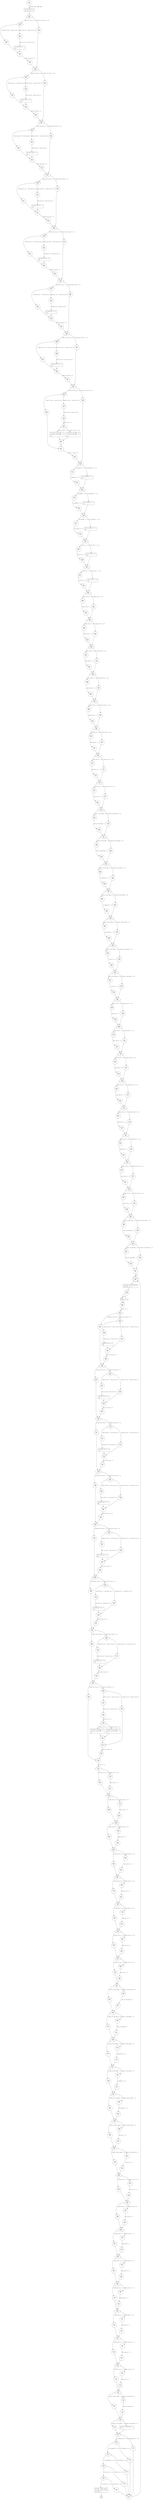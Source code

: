 digraph start_simulation {
137 [shape="circle" label="N137\n407"]
138 [shape="circle" label="N138\n406"]
140 [shape="diamond" label="N140\n404"]
142 [shape="diamond" label="N142\n402"]
143 [shape="circle" label="N143\n403"]
141 [shape="diamond" label="N141\n395"]
151 [shape="diamond" label="N151\n393"]
152 [shape="circle" label="N152\n394"]
150 [shape="diamond" label="N150\n386"]
160 [shape="diamond" label="N160\n384"]
161 [shape="circle" label="N161\n385"]
159 [shape="diamond" label="N159\n377"]
169 [shape="diamond" label="N169\n375"]
170 [shape="circle" label="N170\n376"]
168 [shape="diamond" label="N168\n368"]
178 [shape="diamond" label="N178\n366"]
179 [shape="circle" label="N179\n367"]
177 [shape="diamond" label="N177\n359"]
187 [shape="diamond" label="N187\n357"]
188 [shape="circle" label="N188\n358"]
186 [shape="diamond" label="N186\n350"]
196 [shape="diamond" label="N196\n348"]
197 [shape="circle" label="N197\n349"]
195 [shape="diamond" label="N195\n341"]
205 [shape="diamond" label="N205\n339"]
206 [shape="circle" label="N206\n340"]
204 [shape="diamond" label="N204\n325"]
221 [shape="circle" label="N221\n322"]
222 [shape="circle" label="N222\n324"]
220 [shape="diamond" label="N220\n320"]
226 [shape="circle" label="N226\n317"]
227 [shape="circle" label="N227\n319"]
225 [shape="diamond" label="N225\n315"]
231 [shape="circle" label="N231\n312"]
232 [shape="circle" label="N232\n314"]
230 [shape="diamond" label="N230\n310"]
236 [shape="circle" label="N236\n307"]
237 [shape="circle" label="N237\n309"]
235 [shape="diamond" label="N235\n305"]
241 [shape="circle" label="N241\n302"]
242 [shape="circle" label="N242\n304"]
240 [shape="diamond" label="N240\n300"]
246 [shape="circle" label="N246\n298"]
247 [shape="circle" label="N247\n299"]
245 [shape="diamond" label="N245\n296"]
250 [shape="circle" label="N250\n294"]
251 [shape="circle" label="N251\n295"]
249 [shape="diamond" label="N249\n292"]
254 [shape="circle" label="N254\n290"]
255 [shape="circle" label="N255\n291"]
253 [shape="diamond" label="N253\n288"]
258 [shape="circle" label="N258\n286"]
259 [shape="circle" label="N259\n287"]
257 [shape="diamond" label="N257\n284"]
262 [shape="circle" label="N262\n282"]
263 [shape="circle" label="N263\n283"]
261 [shape="diamond" label="N261\n280"]
266 [shape="circle" label="N266\n278"]
267 [shape="circle" label="N267\n279"]
265 [shape="diamond" label="N265\n276"]
270 [shape="circle" label="N270\n274"]
271 [shape="circle" label="N271\n275"]
269 [shape="diamond" label="N269\n272"]
274 [shape="circle" label="N274\n270"]
275 [shape="circle" label="N275\n271"]
273 [shape="diamond" label="N273\n268"]
278 [shape="circle" label="N278\n266"]
279 [shape="circle" label="N279\n267"]
277 [shape="diamond" label="N277\n264"]
282 [shape="circle" label="N282\n262"]
283 [shape="circle" label="N283\n263"]
281 [shape="diamond" label="N281\n260"]
286 [shape="circle" label="N286\n258"]
287 [shape="circle" label="N287\n259"]
285 [shape="diamond" label="N285\n256"]
290 [shape="circle" label="N290\n254"]
291 [shape="circle" label="N291\n255"]
289 [shape="diamond" label="N289\n252"]
294 [shape="circle" label="N294\n250"]
295 [shape="circle" label="N295\n251"]
293 [shape="diamond" label="N293\n248"]
298 [shape="circle" label="N298\n246"]
299 [shape="circle" label="N299\n247"]
297 [shape="diamond" label="N297\n244"]
302 [shape="circle" label="N302\n242"]
303 [shape="circle" label="N303\n243"]
301 [shape="diamond" label="N301\n240"]
306 [shape="circle" label="N306\n238"]
307 [shape="circle" label="N307\n239"]
305 [shape="diamond" label="N305\n236"]
310 [shape="circle" label="N310\n234"]
311 [shape="circle" label="N311\n235"]
309 [shape="diamond" label="N309\n232"]
314 [shape="circle" label="N314\n230"]
315 [shape="circle" label="N315\n231"]
313 [shape="diamond" label="N313\n228"]
318 [shape="circle" label="N318\n226"]
319 [shape="circle" label="N319\n227"]
317 [shape="diamond" label="N317\n224"]
322 [shape="circle" label="N322\n222"]
323 [shape="circle" label="N323\n223"]
321 [shape="diamond" label="N321\n220"]
326 [shape="circle" label="N326\n218"]
327 [shape="circle" label="N327\n219"]
325 [shape="diamond" label="N325\n216"]
330 [shape="circle" label="N330\n214"]
331 [shape="circle" label="N331\n215"]
329 [shape="diamond" label="N329\n212"]
334 [shape="circle" label="N334\n210"]
335 [shape="circle" label="N335\n211"]
333 [shape="diamond" label="N333\n208"]
338 [shape="circle" label="N338\n206"]
339 [shape="circle" label="N339\n207"]
337 [shape="diamond" label="N337\n204"]
342 [shape="circle" label="N342\n202"]
343 [shape="circle" label="N343\n203"]
341 [shape="circle" label="N341\n200"]
345 [shape="doublecircle" label="N345\n199"]
346 [shape="circle" label="N346\n198"]
349 [shape="circle" label="N349\n196"]
350 [shape="circle" label="N350\n195"]
351 [shape="diamond" label="N351\n194"]
353 [shape="diamond" label="N353\n192"]
354 [shape="circle" label="N354\n193"]
352 [shape="diamond" label="N352\n185"]
362 [shape="diamond" label="N362\n183"]
363 [shape="circle" label="N363\n184"]
361 [shape="diamond" label="N361\n176"]
371 [shape="diamond" label="N371\n174"]
372 [shape="circle" label="N372\n175"]
370 [shape="diamond" label="N370\n167"]
380 [shape="diamond" label="N380\n165"]
381 [shape="circle" label="N381\n166"]
379 [shape="diamond" label="N379\n158"]
389 [shape="diamond" label="N389\n156"]
390 [shape="circle" label="N390\n157"]
388 [shape="diamond" label="N388\n149"]
398 [shape="diamond" label="N398\n147"]
399 [shape="circle" label="N399\n148"]
397 [shape="diamond" label="N397\n140"]
407 [shape="diamond" label="N407\n138"]
408 [shape="circle" label="N408\n139"]
406 [shape="diamond" label="N406\n131"]
416 [shape="diamond" label="N416\n129"]
417 [shape="circle" label="N417\n130"]
415 [shape="circle" label="N415\n115"]
431 [shape="diamond" label="N431\n114"]
433 [shape="circle" label="N433\n112"]
434 [shape="circle" label="N434\n113"]
432 [shape="diamond" label="N432\n110"]
437 [shape="circle" label="N437\n108"]
438 [shape="circle" label="N438\n109"]
436 [shape="diamond" label="N436\n106"]
441 [shape="circle" label="N441\n104"]
442 [shape="circle" label="N442\n105"]
440 [shape="diamond" label="N440\n102"]
445 [shape="circle" label="N445\n100"]
446 [shape="circle" label="N446\n101"]
444 [shape="diamond" label="N444\n98"]
449 [shape="circle" label="N449\n96"]
450 [shape="circle" label="N450\n97"]
448 [shape="diamond" label="N448\n94"]
453 [shape="circle" label="N453\n92"]
454 [shape="circle" label="N454\n93"]
452 [shape="diamond" label="N452\n90"]
457 [shape="circle" label="N457\n88"]
458 [shape="circle" label="N458\n89"]
456 [shape="diamond" label="N456\n86"]
461 [shape="circle" label="N461\n84"]
462 [shape="circle" label="N462\n85"]
460 [shape="diamond" label="N460\n82"]
465 [shape="circle" label="N465\n80"]
466 [shape="circle" label="N466\n81"]
464 [shape="diamond" label="N464\n78"]
469 [shape="circle" label="N469\n76"]
470 [shape="circle" label="N470\n77"]
468 [shape="diamond" label="N468\n74"]
473 [shape="circle" label="N473\n72"]
474 [shape="circle" label="N474\n73"]
472 [shape="diamond" label="N472\n70"]
477 [shape="circle" label="N477\n68"]
478 [shape="circle" label="N478\n69"]
476 [shape="diamond" label="N476\n66"]
481 [shape="circle" label="N481\n64"]
482 [shape="circle" label="N482\n65"]
480 [shape="diamond" label="N480\n62"]
485 [shape="circle" label="N485\n60"]
486 [shape="circle" label="N486\n61"]
484 [shape="diamond" label="N484\n58"]
489 [shape="circle" label="N489\n56"]
490 [shape="circle" label="N490\n57"]
488 [shape="diamond" label="N488\n54"]
493 [shape="circle" label="N493\n52"]
494 [shape="circle" label="N494\n53"]
492 [shape="diamond" label="N492\n50"]
497 [shape="circle" label="N497\n48"]
498 [shape="circle" label="N498\n49"]
496 [shape="diamond" label="N496\n46"]
501 [shape="circle" label="N501\n44"]
502 [shape="circle" label="N502\n45"]
500 [shape="diamond" label="N500\n42"]
505 [shape="circle" label="N505\n40"]
506 [shape="circle" label="N506\n41"]
504 [shape="diamond" label="N504\n38"]
509 [shape="circle" label="N509\n36"]
510 [shape="circle" label="N510\n37"]
508 [shape="diamond" label="N508\n34"]
513 [shape="circle" label="N513\n32"]
514 [shape="circle" label="N514\n33"]
512 [shape="diamond" label="N512\n30"]
517 [shape="circle" label="N517\n28"]
518 [shape="circle" label="N518\n29"]
516 [shape="diamond" label="N516\n26"]
521 [shape="circle" label="N521\n24"]
522 [shape="circle" label="N522\n25"]
520 [shape="diamond" label="N520\n22"]
525 [shape="circle" label="N525\n20"]
526 [shape="circle" label="N526\n21"]
524 [shape="diamond" label="N524\n18"]
529 [shape="circle" label="N529\n16"]
530 [shape="circle" label="N530\n17"]
528 [shape="diamond" label="N528\n14"]
533 [shape="circle" label="N533\n1"]
534 [shape="diamond" label="N534\n13"]
536 [shape="circle" label="N536\n2"]
537 [shape="diamond" label="N537\n12"]
539 [shape="circle" label="N539\n3"]
540 [shape="diamond" label="N540\n11"]
542 [shape="circle" label="N542\n4"]
543 [shape="diamond" label="N543\n10"]
545 [shape="circle" label="N545\n5"]
546 [shape="circle" label="N546\n9"]
532 [shape="circle" label="N532\n0"]
527 [shape="circle" label="N527\n19"]
523 [shape="circle" label="N523\n23"]
519 [shape="circle" label="N519\n27"]
515 [shape="circle" label="N515\n31"]
511 [shape="circle" label="N511\n35"]
507 [shape="circle" label="N507\n39"]
503 [shape="circle" label="N503\n43"]
499 [shape="circle" label="N499\n47"]
495 [shape="circle" label="N495\n51"]
491 [shape="circle" label="N491\n55"]
487 [shape="circle" label="N487\n59"]
483 [shape="circle" label="N483\n63"]
479 [shape="circle" label="N479\n67"]
475 [shape="circle" label="N475\n71"]
471 [shape="circle" label="N471\n75"]
467 [shape="circle" label="N467\n79"]
463 [shape="circle" label="N463\n83"]
459 [shape="circle" label="N459\n87"]
455 [shape="circle" label="N455\n91"]
451 [shape="circle" label="N451\n95"]
447 [shape="circle" label="N447\n99"]
443 [shape="circle" label="N443\n103"]
439 [shape="circle" label="N439\n107"]
435 [shape="circle" label="N435\n111"]
419 [shape="circle" label="N419\n127"]
420 [shape="circle" label="N420\n128"]
418 [shape="circle" label="N418\n117"]
430 [shape="circle" label="N430\n116"]
421 [shape="circle" label="N421\n126"]
422 [shape="diamond" label="N422\n125"]
424 [shape="circle" label="N424\n121"]
425 [shape="circle" label="N425\n124"]
423 [shape="circle" label="N423\n118"]
410 [shape="circle" label="N410\n136"]
411 [shape="circle" label="N411\n137"]
409 [shape="circle" label="N409\n133"]
414 [shape="circle" label="N414\n132"]
412 [shape="circle" label="N412\n135"]
401 [shape="circle" label="N401\n145"]
402 [shape="circle" label="N402\n146"]
400 [shape="circle" label="N400\n142"]
405 [shape="circle" label="N405\n141"]
403 [shape="circle" label="N403\n144"]
392 [shape="circle" label="N392\n154"]
393 [shape="circle" label="N393\n155"]
391 [shape="circle" label="N391\n151"]
396 [shape="circle" label="N396\n150"]
394 [shape="circle" label="N394\n153"]
383 [shape="circle" label="N383\n163"]
384 [shape="circle" label="N384\n164"]
382 [shape="circle" label="N382\n160"]
387 [shape="circle" label="N387\n159"]
385 [shape="circle" label="N385\n162"]
374 [shape="circle" label="N374\n172"]
375 [shape="circle" label="N375\n173"]
373 [shape="circle" label="N373\n169"]
378 [shape="circle" label="N378\n168"]
376 [shape="circle" label="N376\n171"]
365 [shape="circle" label="N365\n181"]
366 [shape="circle" label="N366\n182"]
364 [shape="circle" label="N364\n178"]
369 [shape="circle" label="N369\n177"]
367 [shape="circle" label="N367\n180"]
356 [shape="circle" label="N356\n190"]
357 [shape="circle" label="N357\n191"]
355 [shape="circle" label="N355\n187"]
360 [shape="circle" label="N360\n186"]
358 [shape="circle" label="N358\n189"]
344 [shape="circle" label="N344\n201"]
340 [shape="circle" label="N340\n205"]
336 [shape="circle" label="N336\n209"]
332 [shape="circle" label="N332\n213"]
328 [shape="circle" label="N328\n217"]
324 [shape="circle" label="N324\n221"]
320 [shape="circle" label="N320\n225"]
316 [shape="circle" label="N316\n229"]
312 [shape="circle" label="N312\n233"]
308 [shape="circle" label="N308\n237"]
304 [shape="circle" label="N304\n241"]
300 [shape="circle" label="N300\n245"]
296 [shape="circle" label="N296\n249"]
292 [shape="circle" label="N292\n253"]
288 [shape="circle" label="N288\n257"]
284 [shape="circle" label="N284\n261"]
280 [shape="circle" label="N280\n265"]
276 [shape="circle" label="N276\n269"]
272 [shape="circle" label="N272\n273"]
268 [shape="circle" label="N268\n277"]
264 [shape="circle" label="N264\n281"]
260 [shape="circle" label="N260\n285"]
256 [shape="circle" label="N256\n289"]
252 [shape="circle" label="N252\n293"]
248 [shape="circle" label="N248\n297"]
243 [shape="circle" label="N243\n301"]
238 [shape="circle" label="N238\n306"]
233 [shape="circle" label="N233\n311"]
228 [shape="circle" label="N228\n316"]
223 [shape="circle" label="N223\n321"]
208 [shape="circle" label="N208\n337"]
209 [shape="circle" label="N209\n338"]
207 [shape="circle" label="N207\n327"]
219 [shape="circle" label="N219\n326"]
210 [shape="circle" label="N210\n336"]
211 [shape="diamond" label="N211\n335"]
213 [shape="circle" label="N213\n331"]
214 [shape="circle" label="N214\n334"]
212 [shape="circle" label="N212\n328"]
199 [shape="circle" label="N199\n346"]
200 [shape="circle" label="N200\n347"]
198 [shape="circle" label="N198\n343"]
203 [shape="circle" label="N203\n342"]
201 [shape="circle" label="N201\n345"]
190 [shape="circle" label="N190\n355"]
191 [shape="circle" label="N191\n356"]
189 [shape="circle" label="N189\n352"]
194 [shape="circle" label="N194\n351"]
192 [shape="circle" label="N192\n354"]
181 [shape="circle" label="N181\n364"]
182 [shape="circle" label="N182\n365"]
180 [shape="circle" label="N180\n361"]
185 [shape="circle" label="N185\n360"]
183 [shape="circle" label="N183\n363"]
172 [shape="circle" label="N172\n373"]
173 [shape="circle" label="N173\n374"]
171 [shape="circle" label="N171\n370"]
176 [shape="circle" label="N176\n369"]
174 [shape="circle" label="N174\n372"]
163 [shape="circle" label="N163\n382"]
164 [shape="circle" label="N164\n383"]
162 [shape="circle" label="N162\n379"]
167 [shape="circle" label="N167\n378"]
165 [shape="circle" label="N165\n381"]
154 [shape="circle" label="N154\n391"]
155 [shape="circle" label="N155\n392"]
153 [shape="circle" label="N153\n388"]
158 [shape="circle" label="N158\n387"]
156 [shape="circle" label="N156\n390"]
145 [shape="circle" label="N145\n400"]
146 [shape="circle" label="N146\n401"]
144 [shape="circle" label="N144\n397"]
149 [shape="circle" label="N149\n396"]
147 [shape="circle" label="N147\n399"]
138 [style="filled,bold" penwidth="1" fillcolor="white" fontname="Courier New" shape="Mrecord" label=<<table border="0" cellborder="0" cellpadding="3" bgcolor="white"><tr><td align="right">138</td><td align="left">int kernel_st;</td></tr><tr><td align="right">139</td><td align="left">kernel_st = 0;</td></tr></table>>]
138 -> 140[label=""]
222 [style="filled,bold" penwidth="1" fillcolor="white" fontname="Courier New" shape="Mrecord" label=<<table border="0" cellborder="0" cellpadding="3" bgcolor="white"><tr><td align="right">222</td><td align="left">N_generate_st = 2;</td></tr><tr><td align="right">224</td><td align="left"></td></tr></table>>]
222 -> 220[label=""]
227 [style="filled,bold" penwidth="1" fillcolor="white" fontname="Courier New" shape="Mrecord" label=<<table border="0" cellborder="0" cellpadding="3" bgcolor="white"><tr><td align="right">227</td><td align="left">S1_addsub_st = 2;</td></tr><tr><td align="right">229</td><td align="left"></td></tr></table>>]
227 -> 225[label=""]
232 [style="filled,bold" penwidth="1" fillcolor="white" fontname="Courier New" shape="Mrecord" label=<<table border="0" cellborder="0" cellpadding="3" bgcolor="white"><tr><td align="right">232</td><td align="left">S2_presdbl_st = 2;</td></tr><tr><td align="right">234</td><td align="left"></td></tr></table>>]
232 -> 230[label=""]
237 [style="filled,bold" penwidth="1" fillcolor="white" fontname="Courier New" shape="Mrecord" label=<<table border="0" cellborder="0" cellpadding="3" bgcolor="white"><tr><td align="right">237</td><td align="left">S3_zero_st = 2;</td></tr><tr><td align="right">239</td><td align="left"></td></tr></table>>]
237 -> 235[label=""]
242 [style="filled,bold" penwidth="1" fillcolor="white" fontname="Courier New" shape="Mrecord" label=<<table border="0" cellborder="0" cellpadding="3" bgcolor="white"><tr><td align="right">242</td><td align="left">D_print_st = 2;</td></tr><tr><td align="right">244</td><td align="left"></td></tr></table>>]
242 -> 240[label=""]
346 [style="filled,bold" penwidth="1" fillcolor="white" fontname="Courier New" shape="Mrecord" label=<<table border="0" cellborder="0" cellpadding="3" bgcolor="white"><tr><td align="right">346</td><td align="left">Label: while_1_continue</td></tr><tr><td align="right">348</td><td align="left">kernel_st = 1;</td></tr></table>>]
346 -> 349[label=""]
546 [style="filled,bold" penwidth="1" fillcolor="white" fontname="Courier New" shape="Mrecord" label=<<table border="0" cellborder="0" cellpadding="3" bgcolor="white"><tr><td align="right">546</td><td align="left">Goto: while_1_break</td></tr><tr><td align="right">548</td><td align="left">Label: while_1_break</td></tr><tr><td align="right">549</td><td align="left">return;</td></tr></table>>]
546 -> 136[label=""]
529 [style="filled,bold" penwidth="1" fillcolor="white" fontname="Courier New" shape="Mrecord" label=<<table border="0" cellborder="0" cellpadding="3" bgcolor="white"><tr><td align="right">529</td><td align="left">main_clk_neg_edge = 2;</td></tr><tr><td align="right">531</td><td align="left"></td></tr></table>>]
529 -> 528[label=""]
425 [style="filled,bold" penwidth="1" fillcolor="white" fontname="Courier New" shape="Mrecord" label=<<table border="0" cellborder="0" cellpadding="3" bgcolor="white"><tr><td align="right">425</td><td align="left">main_clk_neg_edge = 0;</td></tr><tr><td align="right">428</td><td align="left">main_clk_pos_edge = 2;</td></tr><tr><td align="right">429</td><td align="left"></td></tr></table>>]
425 -> 423[label=""]
424 [style="filled,bold" penwidth="1" fillcolor="white" fontname="Courier New" shape="Mrecord" label=<<table border="0" cellborder="0" cellpadding="3" bgcolor="white"><tr><td align="right">424</td><td align="left">main_clk_pos_edge = 0;</td></tr><tr><td align="right">426</td><td align="left">main_clk_neg_edge = 2;</td></tr><tr><td align="right">427</td><td align="left"></td></tr></table>>]
424 -> 423[label=""]
412 [style="filled,bold" penwidth="1" fillcolor="white" fontname="Courier New" shape="Mrecord" label=<<table border="0" cellborder="0" cellpadding="3" bgcolor="white"><tr><td align="right">412</td><td align="left">main_zero_ev = 0;</td></tr><tr><td align="right">413</td><td align="left"></td></tr></table>>]
412 -> 409[label=""]
403 [style="filled,bold" penwidth="1" fillcolor="white" fontname="Courier New" shape="Mrecord" label=<<table border="0" cellborder="0" cellpadding="3" bgcolor="white"><tr><td align="right">403</td><td align="left">main_dbl_ev = 0;</td></tr><tr><td align="right">404</td><td align="left"></td></tr></table>>]
403 -> 400[label=""]
394 [style="filled,bold" penwidth="1" fillcolor="white" fontname="Courier New" shape="Mrecord" label=<<table border="0" cellborder="0" cellpadding="3" bgcolor="white"><tr><td align="right">394</td><td align="left">main_pres_ev = 0;</td></tr><tr><td align="right">395</td><td align="left"></td></tr></table>>]
394 -> 391[label=""]
385 [style="filled,bold" penwidth="1" fillcolor="white" fontname="Courier New" shape="Mrecord" label=<<table border="0" cellborder="0" cellpadding="3" bgcolor="white"><tr><td align="right">385</td><td align="left">main_diff_ev = 0;</td></tr><tr><td align="right">386</td><td align="left"></td></tr></table>>]
385 -> 382[label=""]
376 [style="filled,bold" penwidth="1" fillcolor="white" fontname="Courier New" shape="Mrecord" label=<<table border="0" cellborder="0" cellpadding="3" bgcolor="white"><tr><td align="right">376</td><td align="left">main_sum_ev = 0;</td></tr><tr><td align="right">377</td><td align="left"></td></tr></table>>]
376 -> 373[label=""]
367 [style="filled,bold" penwidth="1" fillcolor="white" fontname="Courier New" shape="Mrecord" label=<<table border="0" cellborder="0" cellpadding="3" bgcolor="white"><tr><td align="right">367</td><td align="left">main_in2_ev = 0;</td></tr><tr><td align="right">368</td><td align="left"></td></tr></table>>]
367 -> 364[label=""]
358 [style="filled,bold" penwidth="1" fillcolor="white" fontname="Courier New" shape="Mrecord" label=<<table border="0" cellborder="0" cellpadding="3" bgcolor="white"><tr><td align="right">358</td><td align="left">main_in1_ev = 0;</td></tr><tr><td align="right">359</td><td align="left"></td></tr></table>>]
358 -> 355[label=""]
214 [style="filled,bold" penwidth="1" fillcolor="white" fontname="Courier New" shape="Mrecord" label=<<table border="0" cellborder="0" cellpadding="3" bgcolor="white"><tr><td align="right">214</td><td align="left">main_clk_neg_edge = 0;</td></tr><tr><td align="right">217</td><td align="left">main_clk_pos_edge = 2;</td></tr><tr><td align="right">218</td><td align="left"></td></tr></table>>]
214 -> 212[label=""]
213 [style="filled,bold" penwidth="1" fillcolor="white" fontname="Courier New" shape="Mrecord" label=<<table border="0" cellborder="0" cellpadding="3" bgcolor="white"><tr><td align="right">213</td><td align="left">main_clk_pos_edge = 0;</td></tr><tr><td align="right">215</td><td align="left">main_clk_neg_edge = 2;</td></tr><tr><td align="right">216</td><td align="left"></td></tr></table>>]
213 -> 212[label=""]
201 [style="filled,bold" penwidth="1" fillcolor="white" fontname="Courier New" shape="Mrecord" label=<<table border="0" cellborder="0" cellpadding="3" bgcolor="white"><tr><td align="right">201</td><td align="left">main_zero_ev = 0;</td></tr><tr><td align="right">202</td><td align="left"></td></tr></table>>]
201 -> 198[label=""]
192 [style="filled,bold" penwidth="1" fillcolor="white" fontname="Courier New" shape="Mrecord" label=<<table border="0" cellborder="0" cellpadding="3" bgcolor="white"><tr><td align="right">192</td><td align="left">main_dbl_ev = 0;</td></tr><tr><td align="right">193</td><td align="left"></td></tr></table>>]
192 -> 189[label=""]
183 [style="filled,bold" penwidth="1" fillcolor="white" fontname="Courier New" shape="Mrecord" label=<<table border="0" cellborder="0" cellpadding="3" bgcolor="white"><tr><td align="right">183</td><td align="left">main_pres_ev = 0;</td></tr><tr><td align="right">184</td><td align="left"></td></tr></table>>]
183 -> 180[label=""]
174 [style="filled,bold" penwidth="1" fillcolor="white" fontname="Courier New" shape="Mrecord" label=<<table border="0" cellborder="0" cellpadding="3" bgcolor="white"><tr><td align="right">174</td><td align="left">main_diff_ev = 0;</td></tr><tr><td align="right">175</td><td align="left"></td></tr></table>>]
174 -> 171[label=""]
165 [style="filled,bold" penwidth="1" fillcolor="white" fontname="Courier New" shape="Mrecord" label=<<table border="0" cellborder="0" cellpadding="3" bgcolor="white"><tr><td align="right">165</td><td align="left">main_sum_ev = 0;</td></tr><tr><td align="right">166</td><td align="left"></td></tr></table>>]
165 -> 162[label=""]
156 [style="filled,bold" penwidth="1" fillcolor="white" fontname="Courier New" shape="Mrecord" label=<<table border="0" cellborder="0" cellpadding="3" bgcolor="white"><tr><td align="right">156</td><td align="left">main_in2_ev = 0;</td></tr><tr><td align="right">157</td><td align="left"></td></tr></table>>]
156 -> 153[label=""]
147 [style="filled,bold" penwidth="1" fillcolor="white" fontname="Courier New" shape="Mrecord" label=<<table border="0" cellborder="0" cellpadding="3" bgcolor="white"><tr><td align="right">147</td><td align="left">main_in1_ev = 0;</td></tr><tr><td align="right">148</td><td align="left"></td></tr></table>>]
147 -> 144[label=""]
137 -> 138 [label="Function start dummy edge" fontname="Courier New"]
140 -> 142 [label="[main_in1_req_up == 1]" fontname="Courier New"]
140 -> 143 [label="[!(main_in1_req_up == 1)]" fontname="Courier New"]
141 -> 151 [label="[main_in2_req_up == 1]" fontname="Courier New"]
141 -> 152 [label="[!(main_in2_req_up == 1)]" fontname="Courier New"]
150 -> 160 [label="[main_sum_req_up == 1]" fontname="Courier New"]
150 -> 161 [label="[!(main_sum_req_up == 1)]" fontname="Courier New"]
159 -> 169 [label="[main_diff_req_up == 1]" fontname="Courier New"]
159 -> 170 [label="[!(main_diff_req_up == 1)]" fontname="Courier New"]
168 -> 178 [label="[main_pres_req_up == 1]" fontname="Courier New"]
168 -> 179 [label="[!(main_pres_req_up == 1)]" fontname="Courier New"]
177 -> 187 [label="[main_dbl_req_up == 1]" fontname="Courier New"]
177 -> 188 [label="[!(main_dbl_req_up == 1)]" fontname="Courier New"]
186 -> 196 [label="[main_zero_req_up == 1]" fontname="Courier New"]
186 -> 197 [label="[!(main_zero_req_up == 1)]" fontname="Courier New"]
195 -> 205 [label="[main_clk_req_up == 1]" fontname="Courier New"]
195 -> 206 [label="[!(main_clk_req_up == 1)]" fontname="Courier New"]
204 -> 221 [label="[N_generate_i == 1]" fontname="Courier New"]
204 -> 222 [label="[!(N_generate_i == 1)]" fontname="Courier New"]
220 -> 226 [label="[S1_addsub_i == 1]" fontname="Courier New"]
220 -> 227 [label="[!(S1_addsub_i == 1)]" fontname="Courier New"]
225 -> 231 [label="[S2_presdbl_i == 1]" fontname="Courier New"]
225 -> 232 [label="[!(S2_presdbl_i == 1)]" fontname="Courier New"]
230 -> 236 [label="[S3_zero_i == 1]" fontname="Courier New"]
230 -> 237 [label="[!(S3_zero_i == 1)]" fontname="Courier New"]
235 -> 241 [label="[D_print_i == 1]" fontname="Courier New"]
235 -> 242 [label="[!(D_print_i == 1)]" fontname="Courier New"]
240 -> 246 [label="[main_in1_ev == 0]" fontname="Courier New"]
240 -> 247 [label="[!(main_in1_ev == 0)]" fontname="Courier New"]
245 -> 250 [label="[main_in2_ev == 0]" fontname="Courier New"]
245 -> 251 [label="[!(main_in2_ev == 0)]" fontname="Courier New"]
249 -> 254 [label="[main_sum_ev == 0]" fontname="Courier New"]
249 -> 255 [label="[!(main_sum_ev == 0)]" fontname="Courier New"]
253 -> 258 [label="[main_diff_ev == 0]" fontname="Courier New"]
253 -> 259 [label="[!(main_diff_ev == 0)]" fontname="Courier New"]
257 -> 262 [label="[main_pres_ev == 0]" fontname="Courier New"]
257 -> 263 [label="[!(main_pres_ev == 0)]" fontname="Courier New"]
261 -> 266 [label="[main_dbl_ev == 0]" fontname="Courier New"]
261 -> 267 [label="[!(main_dbl_ev == 0)]" fontname="Courier New"]
265 -> 270 [label="[main_zero_ev == 0]" fontname="Courier New"]
265 -> 271 [label="[!(main_zero_ev == 0)]" fontname="Courier New"]
269 -> 274 [label="[main_clk_ev == 0]" fontname="Courier New"]
269 -> 275 [label="[!(main_clk_ev == 0)]" fontname="Courier New"]
273 -> 278 [label="[main_clk_pos_edge == 0]" fontname="Courier New"]
273 -> 279 [label="[!(main_clk_pos_edge == 0)]" fontname="Courier New"]
277 -> 282 [label="[main_clk_neg_edge == 0]" fontname="Courier New"]
277 -> 283 [label="[!(main_clk_neg_edge == 0)]" fontname="Courier New"]
281 -> 286 [label="[main_clk_pos_edge == 1]" fontname="Courier New"]
281 -> 287 [label="[!(main_clk_pos_edge == 1)]" fontname="Courier New"]
285 -> 290 [label="[main_clk_pos_edge == 1]" fontname="Courier New"]
285 -> 291 [label="[!(main_clk_pos_edge == 1)]" fontname="Courier New"]
289 -> 294 [label="[main_clk_pos_edge == 1]" fontname="Courier New"]
289 -> 295 [label="[!(main_clk_pos_edge == 1)]" fontname="Courier New"]
293 -> 298 [label="[main_clk_pos_edge == 1]" fontname="Courier New"]
293 -> 299 [label="[!(main_clk_pos_edge == 1)]" fontname="Courier New"]
297 -> 302 [label="[main_clk_pos_edge == 1]" fontname="Courier New"]
297 -> 303 [label="[!(main_clk_pos_edge == 1)]" fontname="Courier New"]
301 -> 306 [label="[main_in1_ev == 1]" fontname="Courier New"]
301 -> 307 [label="[!(main_in1_ev == 1)]" fontname="Courier New"]
305 -> 310 [label="[main_in2_ev == 1]" fontname="Courier New"]
305 -> 311 [label="[!(main_in2_ev == 1)]" fontname="Courier New"]
309 -> 314 [label="[main_sum_ev == 1]" fontname="Courier New"]
309 -> 315 [label="[!(main_sum_ev == 1)]" fontname="Courier New"]
313 -> 318 [label="[main_diff_ev == 1]" fontname="Courier New"]
313 -> 319 [label="[!(main_diff_ev == 1)]" fontname="Courier New"]
317 -> 322 [label="[main_pres_ev == 1]" fontname="Courier New"]
317 -> 323 [label="[!(main_pres_ev == 1)]" fontname="Courier New"]
321 -> 326 [label="[main_dbl_ev == 1]" fontname="Courier New"]
321 -> 327 [label="[!(main_dbl_ev == 1)]" fontname="Courier New"]
325 -> 330 [label="[main_zero_ev == 1]" fontname="Courier New"]
325 -> 331 [label="[!(main_zero_ev == 1)]" fontname="Courier New"]
329 -> 334 [label="[main_clk_ev == 1]" fontname="Courier New"]
329 -> 335 [label="[!(main_clk_ev == 1)]" fontname="Courier New"]
333 -> 338 [label="[main_clk_pos_edge == 1]" fontname="Courier New"]
333 -> 339 [label="[!(main_clk_pos_edge == 1)]" fontname="Courier New"]
337 -> 342 [label="[main_clk_neg_edge == 1]" fontname="Courier New"]
337 -> 343 [label="[!(main_clk_neg_edge == 1)]" fontname="Courier New"]
341 -> 345 [label="while" fontname="Courier New"]
345 -> 346 [label="" fontname="Courier New"]
100006 [shape="component" label="eval"]
349 -> 100006 [label="eval();" fontname="Courier New"]
100006 -> 350 [label="" fontname="Courier New"]
349 -> 350 [label="eval();" fontname="Courier New"]
350 -> 351 [label="kernel_st = 2;" fontname="Courier New"]
351 -> 353 [label="[main_in1_req_up == 1]" fontname="Courier New"]
351 -> 354 [label="[!(main_in1_req_up == 1)]" fontname="Courier New"]
352 -> 362 [label="[main_in2_req_up == 1]" fontname="Courier New"]
352 -> 363 [label="[!(main_in2_req_up == 1)]" fontname="Courier New"]
361 -> 371 [label="[main_sum_req_up == 1]" fontname="Courier New"]
361 -> 372 [label="[!(main_sum_req_up == 1)]" fontname="Courier New"]
370 -> 380 [label="[main_diff_req_up == 1]" fontname="Courier New"]
370 -> 381 [label="[!(main_diff_req_up == 1)]" fontname="Courier New"]
379 -> 389 [label="[main_pres_req_up == 1]" fontname="Courier New"]
379 -> 390 [label="[!(main_pres_req_up == 1)]" fontname="Courier New"]
388 -> 398 [label="[main_dbl_req_up == 1]" fontname="Courier New"]
388 -> 399 [label="[!(main_dbl_req_up == 1)]" fontname="Courier New"]
397 -> 407 [label="[main_zero_req_up == 1]" fontname="Courier New"]
397 -> 408 [label="[!(main_zero_req_up == 1)]" fontname="Courier New"]
406 -> 416 [label="[main_clk_req_up == 1]" fontname="Courier New"]
406 -> 417 [label="[!(main_clk_req_up == 1)]" fontname="Courier New"]
415 -> 431 [label="kernel_st = 3;" fontname="Courier New"]
431 -> 433 [label="[main_in1_ev == 0]" fontname="Courier New"]
431 -> 434 [label="[!(main_in1_ev == 0)]" fontname="Courier New"]
432 -> 437 [label="[main_in2_ev == 0]" fontname="Courier New"]
432 -> 438 [label="[!(main_in2_ev == 0)]" fontname="Courier New"]
436 -> 441 [label="[main_sum_ev == 0]" fontname="Courier New"]
436 -> 442 [label="[!(main_sum_ev == 0)]" fontname="Courier New"]
440 -> 445 [label="[main_diff_ev == 0]" fontname="Courier New"]
440 -> 446 [label="[!(main_diff_ev == 0)]" fontname="Courier New"]
444 -> 449 [label="[main_pres_ev == 0]" fontname="Courier New"]
444 -> 450 [label="[!(main_pres_ev == 0)]" fontname="Courier New"]
448 -> 453 [label="[main_dbl_ev == 0]" fontname="Courier New"]
448 -> 454 [label="[!(main_dbl_ev == 0)]" fontname="Courier New"]
452 -> 457 [label="[main_zero_ev == 0]" fontname="Courier New"]
452 -> 458 [label="[!(main_zero_ev == 0)]" fontname="Courier New"]
456 -> 461 [label="[main_clk_ev == 0]" fontname="Courier New"]
456 -> 462 [label="[!(main_clk_ev == 0)]" fontname="Courier New"]
460 -> 465 [label="[main_clk_pos_edge == 0]" fontname="Courier New"]
460 -> 466 [label="[!(main_clk_pos_edge == 0)]" fontname="Courier New"]
464 -> 469 [label="[main_clk_neg_edge == 0]" fontname="Courier New"]
464 -> 470 [label="[!(main_clk_neg_edge == 0)]" fontname="Courier New"]
468 -> 473 [label="[main_clk_pos_edge == 1]" fontname="Courier New"]
468 -> 474 [label="[!(main_clk_pos_edge == 1)]" fontname="Courier New"]
472 -> 477 [label="[main_clk_pos_edge == 1]" fontname="Courier New"]
472 -> 478 [label="[!(main_clk_pos_edge == 1)]" fontname="Courier New"]
476 -> 481 [label="[main_clk_pos_edge == 1]" fontname="Courier New"]
476 -> 482 [label="[!(main_clk_pos_edge == 1)]" fontname="Courier New"]
480 -> 485 [label="[main_clk_pos_edge == 1]" fontname="Courier New"]
480 -> 486 [label="[!(main_clk_pos_edge == 1)]" fontname="Courier New"]
484 -> 489 [label="[main_clk_pos_edge == 1]" fontname="Courier New"]
484 -> 490 [label="[!(main_clk_pos_edge == 1)]" fontname="Courier New"]
488 -> 493 [label="[main_in1_ev == 1]" fontname="Courier New"]
488 -> 494 [label="[!(main_in1_ev == 1)]" fontname="Courier New"]
492 -> 497 [label="[main_in2_ev == 1]" fontname="Courier New"]
492 -> 498 [label="[!(main_in2_ev == 1)]" fontname="Courier New"]
496 -> 501 [label="[main_sum_ev == 1]" fontname="Courier New"]
496 -> 502 [label="[!(main_sum_ev == 1)]" fontname="Courier New"]
500 -> 505 [label="[main_diff_ev == 1]" fontname="Courier New"]
500 -> 506 [label="[!(main_diff_ev == 1)]" fontname="Courier New"]
504 -> 509 [label="[main_pres_ev == 1]" fontname="Courier New"]
504 -> 510 [label="[!(main_pres_ev == 1)]" fontname="Courier New"]
508 -> 513 [label="[main_dbl_ev == 1]" fontname="Courier New"]
508 -> 514 [label="[!(main_dbl_ev == 1)]" fontname="Courier New"]
512 -> 517 [label="[main_zero_ev == 1]" fontname="Courier New"]
512 -> 518 [label="[!(main_zero_ev == 1)]" fontname="Courier New"]
516 -> 521 [label="[main_clk_ev == 1]" fontname="Courier New"]
516 -> 522 [label="[!(main_clk_ev == 1)]" fontname="Courier New"]
520 -> 525 [label="[main_clk_pos_edge == 1]" fontname="Courier New"]
520 -> 526 [label="[!(main_clk_pos_edge == 1)]" fontname="Courier New"]
524 -> 529 [label="[main_clk_neg_edge == 1]" fontname="Courier New"]
524 -> 530 [label="[!(main_clk_neg_edge == 1)]" fontname="Courier New"]
528 -> 533 [label="[N_generate_st == 0]" fontname="Courier New"]
528 -> 534 [label="[!(N_generate_st == 0)]" fontname="Courier New"]
534 -> 536 [label="[S1_addsub_st == 0]" fontname="Courier New"]
534 -> 537 [label="[!(S1_addsub_st == 0)]" fontname="Courier New"]
537 -> 539 [label="[S2_presdbl_st == 0]" fontname="Courier New"]
537 -> 540 [label="[!(S2_presdbl_st == 0)]" fontname="Courier New"]
540 -> 542 [label="[S3_zero_st == 0]" fontname="Courier New"]
540 -> 543 [label="[!(S3_zero_st == 0)]" fontname="Courier New"]
543 -> 545 [label="[D_print_st == 0]" fontname="Courier New"]
543 -> 546 [label="[!(D_print_st == 0)]" fontname="Courier New"]
545 -> 532 [label="" fontname="Courier New"]
532 -> 345 [label="" fontname="Courier New"]
539 -> 532 [label="" fontname="Courier New"]
533 -> 532 [label="" fontname="Courier New"]
525 -> 527 [label="main_clk_pos_edge = 2;" fontname="Courier New"]
521 -> 523 [label="main_clk_ev = 2;" fontname="Courier New"]
517 -> 519 [label="main_zero_ev = 2;" fontname="Courier New"]
513 -> 515 [label="main_dbl_ev = 2;" fontname="Courier New"]
509 -> 511 [label="main_pres_ev = 2;" fontname="Courier New"]
505 -> 507 [label="main_diff_ev = 2;" fontname="Courier New"]
501 -> 503 [label="main_sum_ev = 2;" fontname="Courier New"]
497 -> 499 [label="main_in2_ev = 2;" fontname="Courier New"]
493 -> 495 [label="main_in1_ev = 2;" fontname="Courier New"]
489 -> 491 [label="D_print_st = 0;" fontname="Courier New"]
485 -> 487 [label="S3_zero_st = 0;" fontname="Courier New"]
481 -> 483 [label="S2_presdbl_st = 0;" fontname="Courier New"]
477 -> 479 [label="S1_addsub_st = 0;" fontname="Courier New"]
473 -> 475 [label="N_generate_st = 0;" fontname="Courier New"]
469 -> 471 [label="main_clk_neg_edge = 1;" fontname="Courier New"]
465 -> 467 [label="main_clk_pos_edge = 1;" fontname="Courier New"]
461 -> 463 [label="main_clk_ev = 1;" fontname="Courier New"]
457 -> 459 [label="main_zero_ev = 1;" fontname="Courier New"]
453 -> 455 [label="main_dbl_ev = 1;" fontname="Courier New"]
449 -> 451 [label="main_pres_ev = 1;" fontname="Courier New"]
445 -> 447 [label="main_diff_ev = 1;" fontname="Courier New"]
441 -> 443 [label="main_sum_ev = 1;" fontname="Courier New"]
437 -> 439 [label="main_in2_ev = 1;" fontname="Courier New"]
433 -> 435 [label="main_in1_ev = 1;" fontname="Courier New"]
416 -> 419 [label="[main_clk_val != main_clk_val_t]" fontname="Courier New"]
416 -> 420 [label="[!(main_clk_val != main_clk_val_t)]" fontname="Courier New"]
418 -> 430 [label="main_clk_req_up = 0;" fontname="Courier New"]
419 -> 421 [label="main_clk_val = main_clk_val_t;" fontname="Courier New"]
422 -> 424 [label="[main_clk_val == 1]" fontname="Courier New"]
422 -> 425 [label="[!(main_clk_val == 1)]" fontname="Courier New"]
423 -> 418 [label="" fontname="Courier New"]
407 -> 410 [label="[main_zero_val != main_zero_val_t]" fontname="Courier New"]
407 -> 411 [label="[!(main_zero_val != main_zero_val_t)]" fontname="Courier New"]
409 -> 414 [label="main_zero_req_up = 0;" fontname="Courier New"]
410 -> 412 [label="main_zero_val = main_zero_val_t;" fontname="Courier New"]
398 -> 401 [label="[main_dbl_val != main_dbl_val_t]" fontname="Courier New"]
398 -> 402 [label="[!(main_dbl_val != main_dbl_val_t)]" fontname="Courier New"]
400 -> 405 [label="main_dbl_req_up = 0;" fontname="Courier New"]
401 -> 403 [label="main_dbl_val = main_dbl_val_t;" fontname="Courier New"]
389 -> 392 [label="[main_pres_val != main_pres_val_t]" fontname="Courier New"]
389 -> 393 [label="[!(main_pres_val != main_pres_val_t)]" fontname="Courier New"]
391 -> 396 [label="main_pres_req_up = 0;" fontname="Courier New"]
392 -> 394 [label="main_pres_val = main_pres_val_t;" fontname="Courier New"]
380 -> 383 [label="[main_diff_val != main_diff_val_t]" fontname="Courier New"]
380 -> 384 [label="[!(main_diff_val != main_diff_val_t)]" fontname="Courier New"]
382 -> 387 [label="main_diff_req_up = 0;" fontname="Courier New"]
383 -> 385 [label="main_diff_val = main_diff_val_t;" fontname="Courier New"]
371 -> 374 [label="[main_sum_val != main_sum_val_t]" fontname="Courier New"]
371 -> 375 [label="[!(main_sum_val != main_sum_val_t)]" fontname="Courier New"]
373 -> 378 [label="main_sum_req_up = 0;" fontname="Courier New"]
374 -> 376 [label="main_sum_val = main_sum_val_t;" fontname="Courier New"]
362 -> 365 [label="[main_in2_val != main_in2_val_t]" fontname="Courier New"]
362 -> 366 [label="[!(main_in2_val != main_in2_val_t)]" fontname="Courier New"]
364 -> 369 [label="main_in2_req_up = 0;" fontname="Courier New"]
365 -> 367 [label="main_in2_val = main_in2_val_t;" fontname="Courier New"]
353 -> 356 [label="[main_in1_val != main_in1_val_t]" fontname="Courier New"]
353 -> 357 [label="[!(main_in1_val != main_in1_val_t)]" fontname="Courier New"]
355 -> 360 [label="main_in1_req_up = 0;" fontname="Courier New"]
356 -> 358 [label="main_in1_val = main_in1_val_t;" fontname="Courier New"]
342 -> 344 [label="main_clk_neg_edge = 2;" fontname="Courier New"]
338 -> 340 [label="main_clk_pos_edge = 2;" fontname="Courier New"]
334 -> 336 [label="main_clk_ev = 2;" fontname="Courier New"]
330 -> 332 [label="main_zero_ev = 2;" fontname="Courier New"]
326 -> 328 [label="main_dbl_ev = 2;" fontname="Courier New"]
322 -> 324 [label="main_pres_ev = 2;" fontname="Courier New"]
318 -> 320 [label="main_diff_ev = 2;" fontname="Courier New"]
314 -> 316 [label="main_sum_ev = 2;" fontname="Courier New"]
310 -> 312 [label="main_in2_ev = 2;" fontname="Courier New"]
306 -> 308 [label="main_in1_ev = 2;" fontname="Courier New"]
302 -> 304 [label="D_print_st = 0;" fontname="Courier New"]
298 -> 300 [label="S3_zero_st = 0;" fontname="Courier New"]
294 -> 296 [label="S2_presdbl_st = 0;" fontname="Courier New"]
290 -> 292 [label="S1_addsub_st = 0;" fontname="Courier New"]
286 -> 288 [label="N_generate_st = 0;" fontname="Courier New"]
282 -> 284 [label="main_clk_neg_edge = 1;" fontname="Courier New"]
278 -> 280 [label="main_clk_pos_edge = 1;" fontname="Courier New"]
274 -> 276 [label="main_clk_ev = 1;" fontname="Courier New"]
270 -> 272 [label="main_zero_ev = 1;" fontname="Courier New"]
266 -> 268 [label="main_dbl_ev = 1;" fontname="Courier New"]
262 -> 264 [label="main_pres_ev = 1;" fontname="Courier New"]
258 -> 260 [label="main_diff_ev = 1;" fontname="Courier New"]
254 -> 256 [label="main_sum_ev = 1;" fontname="Courier New"]
250 -> 252 [label="main_in2_ev = 1;" fontname="Courier New"]
246 -> 248 [label="main_in1_ev = 1;" fontname="Courier New"]
241 -> 243 [label="D_print_st = 0;" fontname="Courier New"]
236 -> 238 [label="S3_zero_st = 0;" fontname="Courier New"]
231 -> 233 [label="S2_presdbl_st = 0;" fontname="Courier New"]
226 -> 228 [label="S1_addsub_st = 0;" fontname="Courier New"]
221 -> 223 [label="N_generate_st = 0;" fontname="Courier New"]
205 -> 208 [label="[main_clk_val != main_clk_val_t]" fontname="Courier New"]
205 -> 209 [label="[!(main_clk_val != main_clk_val_t)]" fontname="Courier New"]
207 -> 219 [label="main_clk_req_up = 0;" fontname="Courier New"]
208 -> 210 [label="main_clk_val = main_clk_val_t;" fontname="Courier New"]
211 -> 213 [label="[main_clk_val == 1]" fontname="Courier New"]
211 -> 214 [label="[!(main_clk_val == 1)]" fontname="Courier New"]
212 -> 207 [label="" fontname="Courier New"]
196 -> 199 [label="[main_zero_val != main_zero_val_t]" fontname="Courier New"]
196 -> 200 [label="[!(main_zero_val != main_zero_val_t)]" fontname="Courier New"]
198 -> 203 [label="main_zero_req_up = 0;" fontname="Courier New"]
199 -> 201 [label="main_zero_val = main_zero_val_t;" fontname="Courier New"]
187 -> 190 [label="[main_dbl_val != main_dbl_val_t]" fontname="Courier New"]
187 -> 191 [label="[!(main_dbl_val != main_dbl_val_t)]" fontname="Courier New"]
189 -> 194 [label="main_dbl_req_up = 0;" fontname="Courier New"]
190 -> 192 [label="main_dbl_val = main_dbl_val_t;" fontname="Courier New"]
178 -> 181 [label="[main_pres_val != main_pres_val_t]" fontname="Courier New"]
178 -> 182 [label="[!(main_pres_val != main_pres_val_t)]" fontname="Courier New"]
180 -> 185 [label="main_pres_req_up = 0;" fontname="Courier New"]
181 -> 183 [label="main_pres_val = main_pres_val_t;" fontname="Courier New"]
169 -> 172 [label="[main_diff_val != main_diff_val_t]" fontname="Courier New"]
169 -> 173 [label="[!(main_diff_val != main_diff_val_t)]" fontname="Courier New"]
171 -> 176 [label="main_diff_req_up = 0;" fontname="Courier New"]
172 -> 174 [label="main_diff_val = main_diff_val_t;" fontname="Courier New"]
160 -> 163 [label="[main_sum_val != main_sum_val_t]" fontname="Courier New"]
160 -> 164 [label="[!(main_sum_val != main_sum_val_t)]" fontname="Courier New"]
162 -> 167 [label="main_sum_req_up = 0;" fontname="Courier New"]
163 -> 165 [label="main_sum_val = main_sum_val_t;" fontname="Courier New"]
151 -> 154 [label="[main_in2_val != main_in2_val_t]" fontname="Courier New"]
151 -> 155 [label="[!(main_in2_val != main_in2_val_t)]" fontname="Courier New"]
153 -> 158 [label="main_in2_req_up = 0;" fontname="Courier New"]
154 -> 156 [label="main_in2_val = main_in2_val_t;" fontname="Courier New"]
142 -> 145 [label="[main_in1_val != main_in1_val_t]" fontname="Courier New"]
142 -> 146 [label="[!(main_in1_val != main_in1_val_t)]" fontname="Courier New"]
144 -> 149 [label="main_in1_req_up = 0;" fontname="Courier New"]
145 -> 147 [label="main_in1_val = main_in1_val_t;" fontname="Courier New"]
143 -> 141 [label="" fontname="Courier New"]
152 -> 150 [label="" fontname="Courier New"]
161 -> 159 [label="" fontname="Courier New"]
170 -> 168 [label="" fontname="Courier New"]
179 -> 177 [label="" fontname="Courier New"]
188 -> 186 [label="" fontname="Courier New"]
197 -> 195 [label="" fontname="Courier New"]
206 -> 204 [label="" fontname="Courier New"]
247 -> 245 [label="" fontname="Courier New"]
251 -> 249 [label="" fontname="Courier New"]
255 -> 253 [label="" fontname="Courier New"]
259 -> 257 [label="" fontname="Courier New"]
263 -> 261 [label="" fontname="Courier New"]
267 -> 265 [label="" fontname="Courier New"]
271 -> 269 [label="" fontname="Courier New"]
275 -> 273 [label="" fontname="Courier New"]
279 -> 277 [label="" fontname="Courier New"]
283 -> 281 [label="" fontname="Courier New"]
287 -> 285 [label="" fontname="Courier New"]
291 -> 289 [label="" fontname="Courier New"]
295 -> 293 [label="" fontname="Courier New"]
299 -> 297 [label="" fontname="Courier New"]
303 -> 301 [label="" fontname="Courier New"]
307 -> 305 [label="" fontname="Courier New"]
311 -> 309 [label="" fontname="Courier New"]
315 -> 313 [label="" fontname="Courier New"]
319 -> 317 [label="" fontname="Courier New"]
323 -> 321 [label="" fontname="Courier New"]
327 -> 325 [label="" fontname="Courier New"]
331 -> 329 [label="" fontname="Courier New"]
335 -> 333 [label="" fontname="Courier New"]
339 -> 337 [label="" fontname="Courier New"]
343 -> 341 [label="" fontname="Courier New"]
354 -> 352 [label="" fontname="Courier New"]
363 -> 361 [label="" fontname="Courier New"]
372 -> 370 [label="" fontname="Courier New"]
381 -> 379 [label="" fontname="Courier New"]
390 -> 388 [label="" fontname="Courier New"]
399 -> 397 [label="" fontname="Courier New"]
408 -> 406 [label="" fontname="Courier New"]
417 -> 415 [label="" fontname="Courier New"]
434 -> 432 [label="" fontname="Courier New"]
438 -> 436 [label="" fontname="Courier New"]
442 -> 440 [label="" fontname="Courier New"]
446 -> 444 [label="" fontname="Courier New"]
450 -> 448 [label="" fontname="Courier New"]
454 -> 452 [label="" fontname="Courier New"]
458 -> 456 [label="" fontname="Courier New"]
462 -> 460 [label="" fontname="Courier New"]
466 -> 464 [label="" fontname="Courier New"]
470 -> 468 [label="" fontname="Courier New"]
474 -> 472 [label="" fontname="Courier New"]
478 -> 476 [label="" fontname="Courier New"]
482 -> 480 [label="" fontname="Courier New"]
486 -> 484 [label="" fontname="Courier New"]
490 -> 488 [label="" fontname="Courier New"]
494 -> 492 [label="" fontname="Courier New"]
498 -> 496 [label="" fontname="Courier New"]
502 -> 500 [label="" fontname="Courier New"]
506 -> 504 [label="" fontname="Courier New"]
510 -> 508 [label="" fontname="Courier New"]
514 -> 512 [label="" fontname="Courier New"]
518 -> 516 [label="" fontname="Courier New"]
522 -> 520 [label="" fontname="Courier New"]
526 -> 524 [label="" fontname="Courier New"]
530 -> 528 [label="" fontname="Courier New"]
542 -> 532 [label="" fontname="Courier New"]
536 -> 532 [label="" fontname="Courier New"]
527 -> 524 [label="" fontname="Courier New"]
523 -> 520 [label="" fontname="Courier New"]
519 -> 516 [label="" fontname="Courier New"]
515 -> 512 [label="" fontname="Courier New"]
511 -> 508 [label="" fontname="Courier New"]
507 -> 504 [label="" fontname="Courier New"]
503 -> 500 [label="" fontname="Courier New"]
499 -> 496 [label="" fontname="Courier New"]
495 -> 492 [label="" fontname="Courier New"]
491 -> 488 [label="" fontname="Courier New"]
487 -> 484 [label="" fontname="Courier New"]
483 -> 480 [label="" fontname="Courier New"]
479 -> 476 [label="" fontname="Courier New"]
475 -> 472 [label="" fontname="Courier New"]
471 -> 468 [label="" fontname="Courier New"]
467 -> 464 [label="" fontname="Courier New"]
463 -> 460 [label="" fontname="Courier New"]
459 -> 456 [label="" fontname="Courier New"]
455 -> 452 [label="" fontname="Courier New"]
451 -> 448 [label="" fontname="Courier New"]
447 -> 444 [label="" fontname="Courier New"]
443 -> 440 [label="" fontname="Courier New"]
439 -> 436 [label="" fontname="Courier New"]
435 -> 432 [label="" fontname="Courier New"]
420 -> 418 [label="" fontname="Courier New"]
430 -> 415 [label="" fontname="Courier New"]
421 -> 422 [label="main_clk_ev = 0;" fontname="Courier New"]
411 -> 409 [label="" fontname="Courier New"]
414 -> 406 [label="" fontname="Courier New"]
402 -> 400 [label="" fontname="Courier New"]
405 -> 397 [label="" fontname="Courier New"]
393 -> 391 [label="" fontname="Courier New"]
396 -> 388 [label="" fontname="Courier New"]
384 -> 382 [label="" fontname="Courier New"]
387 -> 379 [label="" fontname="Courier New"]
375 -> 373 [label="" fontname="Courier New"]
378 -> 370 [label="" fontname="Courier New"]
366 -> 364 [label="" fontname="Courier New"]
369 -> 361 [label="" fontname="Courier New"]
357 -> 355 [label="" fontname="Courier New"]
360 -> 352 [label="" fontname="Courier New"]
344 -> 341 [label="" fontname="Courier New"]
340 -> 337 [label="" fontname="Courier New"]
336 -> 333 [label="" fontname="Courier New"]
332 -> 329 [label="" fontname="Courier New"]
328 -> 325 [label="" fontname="Courier New"]
324 -> 321 [label="" fontname="Courier New"]
320 -> 317 [label="" fontname="Courier New"]
316 -> 313 [label="" fontname="Courier New"]
312 -> 309 [label="" fontname="Courier New"]
308 -> 305 [label="" fontname="Courier New"]
304 -> 301 [label="" fontname="Courier New"]
300 -> 297 [label="" fontname="Courier New"]
296 -> 293 [label="" fontname="Courier New"]
292 -> 289 [label="" fontname="Courier New"]
288 -> 285 [label="" fontname="Courier New"]
284 -> 281 [label="" fontname="Courier New"]
280 -> 277 [label="" fontname="Courier New"]
276 -> 273 [label="" fontname="Courier New"]
272 -> 269 [label="" fontname="Courier New"]
268 -> 265 [label="" fontname="Courier New"]
264 -> 261 [label="" fontname="Courier New"]
260 -> 257 [label="" fontname="Courier New"]
256 -> 253 [label="" fontname="Courier New"]
252 -> 249 [label="" fontname="Courier New"]
248 -> 245 [label="" fontname="Courier New"]
243 -> 240 [label="" fontname="Courier New"]
238 -> 235 [label="" fontname="Courier New"]
233 -> 230 [label="" fontname="Courier New"]
228 -> 225 [label="" fontname="Courier New"]
223 -> 220 [label="" fontname="Courier New"]
209 -> 207 [label="" fontname="Courier New"]
219 -> 204 [label="" fontname="Courier New"]
210 -> 211 [label="main_clk_ev = 0;" fontname="Courier New"]
200 -> 198 [label="" fontname="Courier New"]
203 -> 195 [label="" fontname="Courier New"]
191 -> 189 [label="" fontname="Courier New"]
194 -> 186 [label="" fontname="Courier New"]
182 -> 180 [label="" fontname="Courier New"]
185 -> 177 [label="" fontname="Courier New"]
173 -> 171 [label="" fontname="Courier New"]
176 -> 168 [label="" fontname="Courier New"]
164 -> 162 [label="" fontname="Courier New"]
167 -> 159 [label="" fontname="Courier New"]
155 -> 153 [label="" fontname="Courier New"]
158 -> 150 [label="" fontname="Courier New"]
146 -> 144 [label="" fontname="Courier New"]
149 -> 141 [label="" fontname="Courier New"]
}